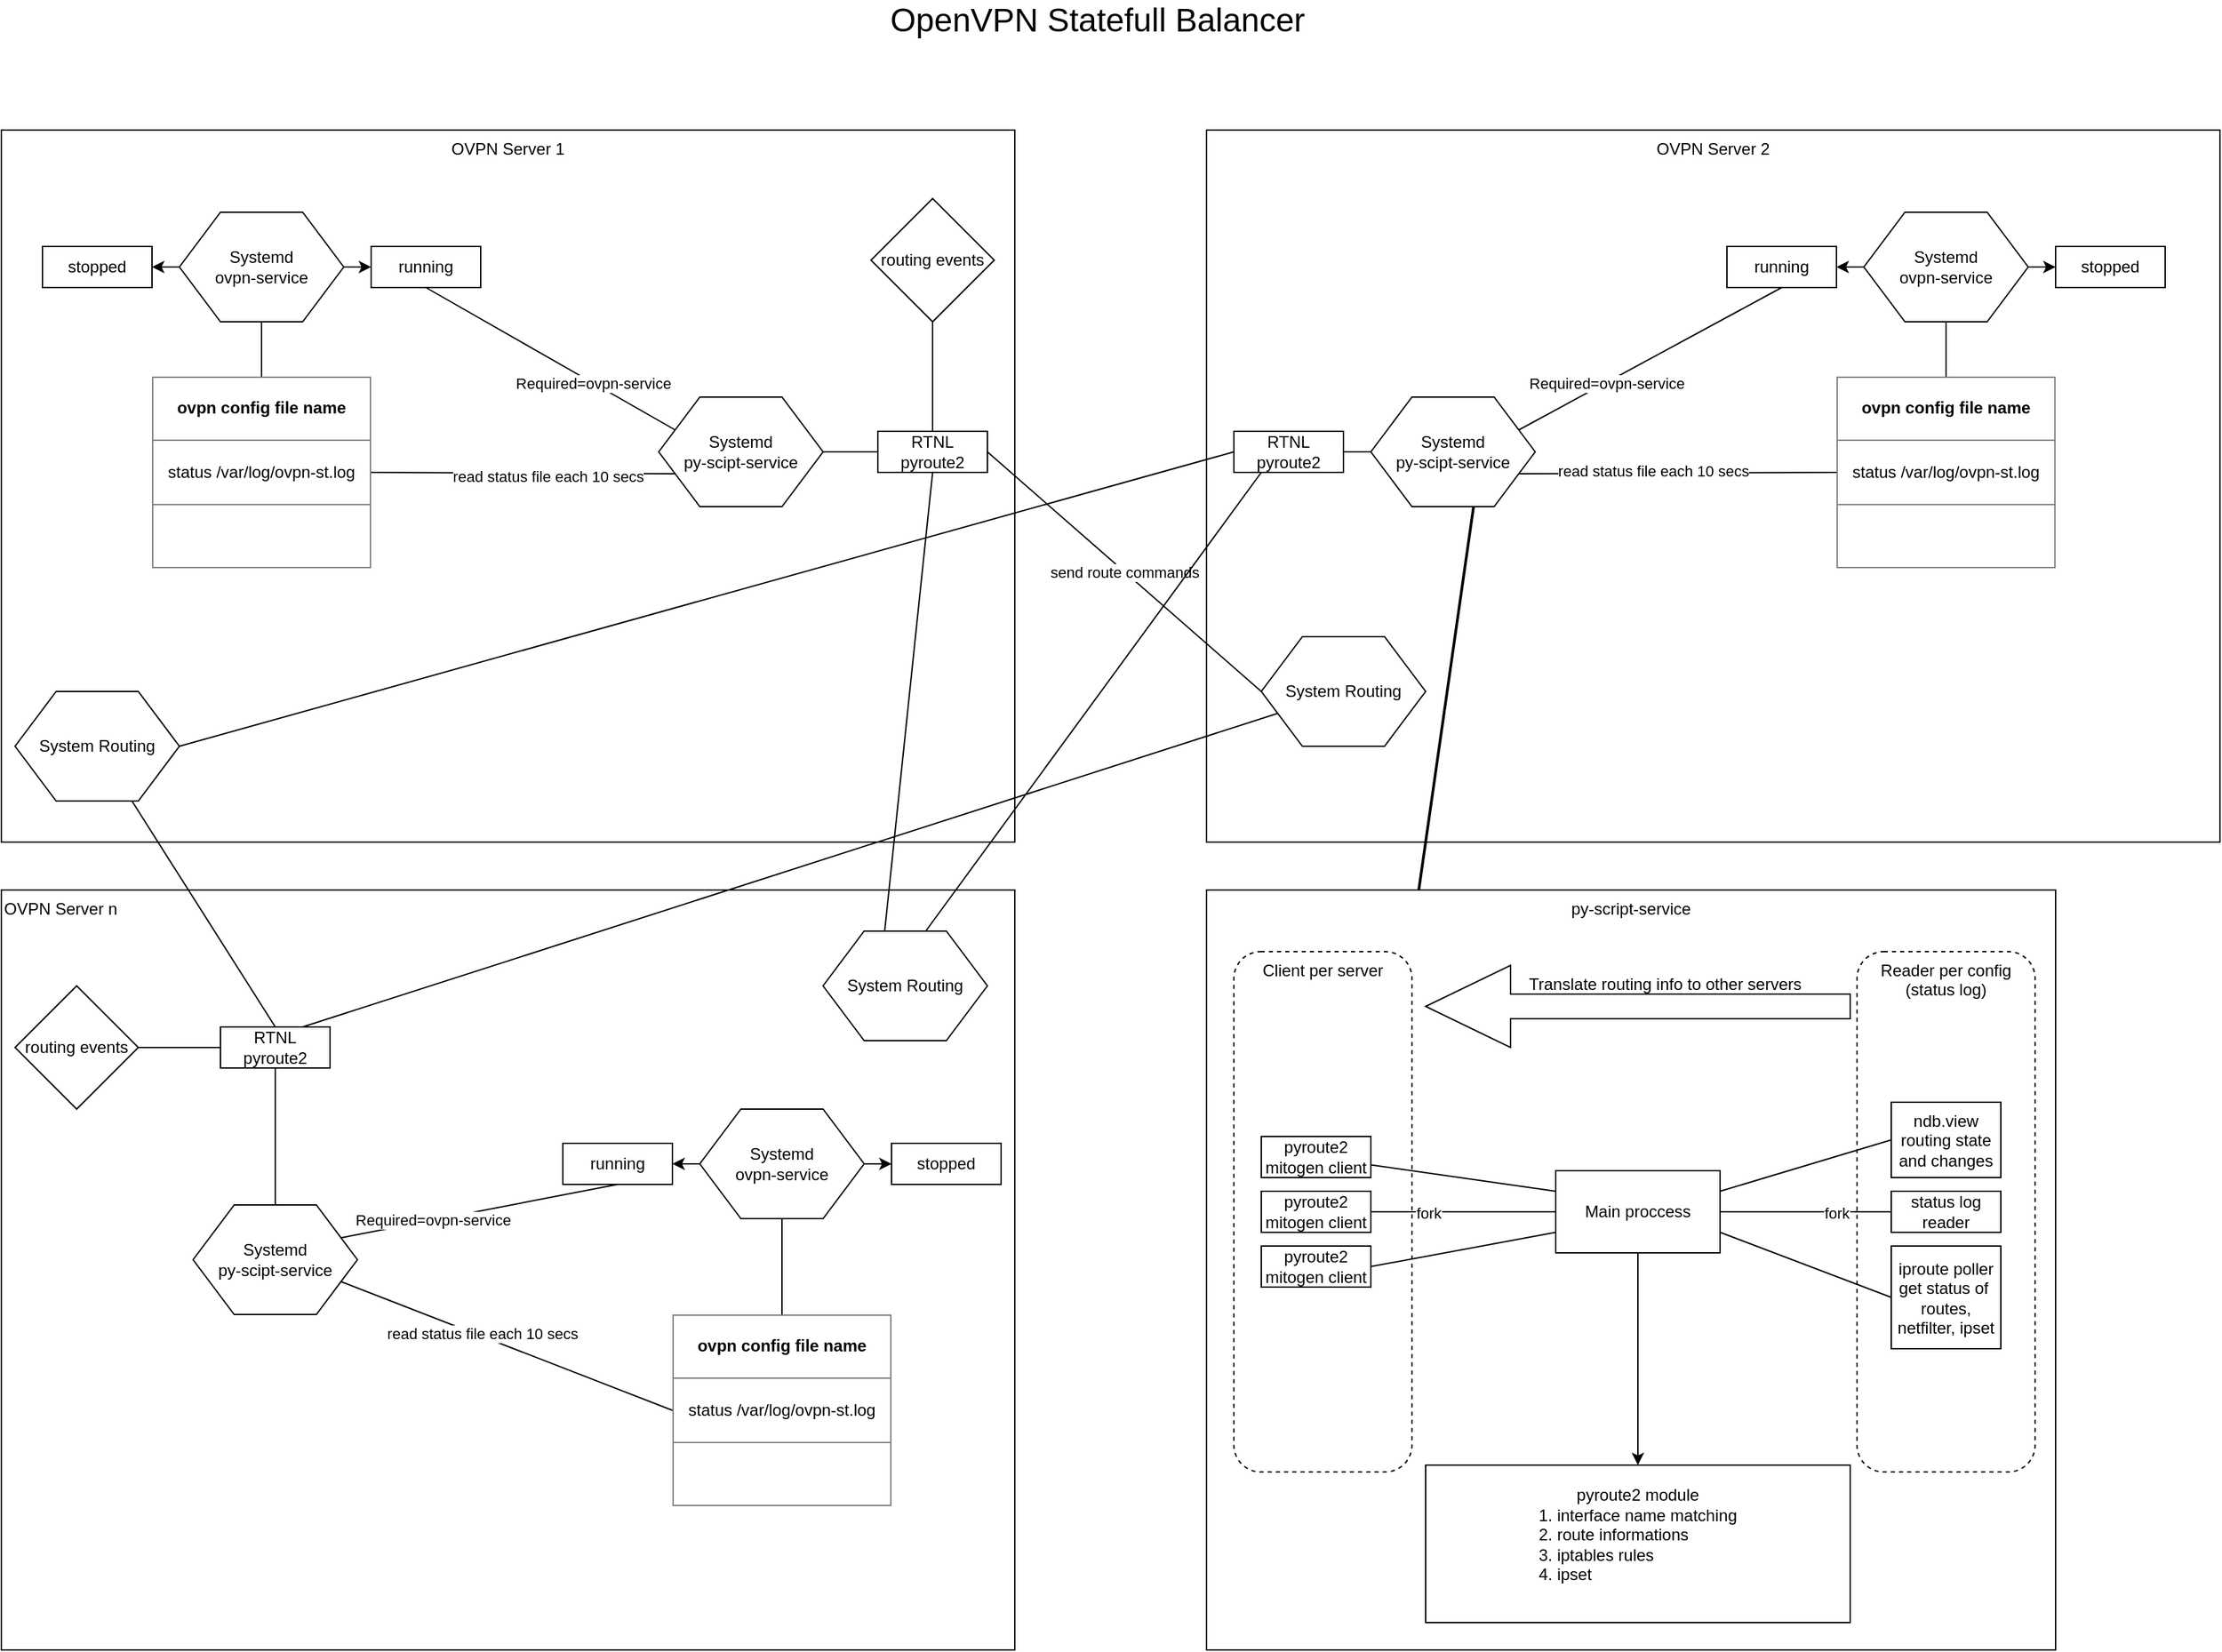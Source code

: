 <mxfile version="20.2.7" type="google"><diagram name="Page-1" id="5f0bae14-7c28-e335-631c-24af17079c00"><mxGraphModel grid="1" page="1" gridSize="10" guides="1" tooltips="1" connect="1" arrows="1" fold="1" pageScale="1" pageWidth="1100" pageHeight="850" background="#ffffff" math="0" shadow="0"><root><mxCell id="0"/><mxCell id="1" parent="0"/><mxCell id="Xx3uu98HEbofn6KQ5Bne-65" value="py-script-service" style="rounded=0;whiteSpace=wrap;html=1;verticalAlign=top;" vertex="1" parent="1"><mxGeometry x="920" y="675" width="620" height="555" as="geometry"/></mxCell><mxCell id="Xx3uu98HEbofn6KQ5Bne-85" value="Reader per config&lt;br&gt;(status log)" style="rounded=1;whiteSpace=wrap;html=1;align=center;dashed=1;verticalAlign=top;" vertex="1" parent="1"><mxGeometry x="1395" y="720" width="130" height="380" as="geometry"/></mxCell><mxCell id="Xx3uu98HEbofn6KQ5Bne-80" value="Client per server" style="rounded=1;whiteSpace=wrap;html=1;align=center;dashed=1;verticalAlign=top;" vertex="1" parent="1"><mxGeometry x="940" y="720" width="130" height="380" as="geometry"/></mxCell><mxCell id="Xx3uu98HEbofn6KQ5Bne-45" value="OVPN Server n" style="rounded=0;whiteSpace=wrap;html=1;verticalAlign=top;align=left;" vertex="1" parent="1"><mxGeometry x="40" y="675" width="740" height="555" as="geometry"/></mxCell><mxCell id="Xx3uu98HEbofn6KQ5Bne-28" value="OVPN Server 2" style="rounded=0;whiteSpace=wrap;html=1;verticalAlign=top;" vertex="1" parent="1"><mxGeometry x="920" y="120" width="740" height="520" as="geometry"/></mxCell><mxCell id="Xx3uu98HEbofn6KQ5Bne-2" value="OVPN Server 1" style="rounded=0;whiteSpace=wrap;html=1;verticalAlign=top;" vertex="1" parent="1"><mxGeometry x="40" y="120" width="740" height="520" as="geometry"/></mxCell><mxCell id="Xx3uu98HEbofn6KQ5Bne-12" style="edgeStyle=orthogonalEdgeStyle;rounded=0;orthogonalLoop=1;jettySize=auto;html=1;exitX=1;exitY=0.5;exitDx=0;exitDy=0;entryX=0;entryY=0.5;entryDx=0;entryDy=0;" edge="1" parent="1" source="Xx3uu98HEbofn6KQ5Bne-7" target="Xx3uu98HEbofn6KQ5Bne-11"><mxGeometry relative="1" as="geometry"/></mxCell><mxCell id="Xx3uu98HEbofn6KQ5Bne-13" style="edgeStyle=orthogonalEdgeStyle;rounded=0;orthogonalLoop=1;jettySize=auto;html=1;exitX=0;exitY=0.5;exitDx=0;exitDy=0;entryX=1;entryY=0.5;entryDx=0;entryDy=0;" edge="1" parent="1" source="Xx3uu98HEbofn6KQ5Bne-7" target="Xx3uu98HEbofn6KQ5Bne-9"><mxGeometry relative="1" as="geometry"/></mxCell><mxCell id="Xx3uu98HEbofn6KQ5Bne-14" style="edgeStyle=none;rounded=0;orthogonalLoop=1;jettySize=auto;html=1;exitX=0.5;exitY=1;exitDx=0;exitDy=0;entryX=0.5;entryY=0;entryDx=0;entryDy=0;endArrow=none;endFill=0;" edge="1" parent="1" source="Xx3uu98HEbofn6KQ5Bne-7" target="Xx3uu98HEbofn6KQ5Bne-8"><mxGeometry relative="1" as="geometry"/></mxCell><mxCell id="Xx3uu98HEbofn6KQ5Bne-16" style="edgeStyle=none;rounded=0;orthogonalLoop=1;jettySize=auto;html=1;exitX=0.5;exitY=1;exitDx=0;exitDy=0;entryX=0;entryY=0.25;entryDx=0;entryDy=0;endArrow=none;endFill=0;" edge="1" parent="1" source="Xx3uu98HEbofn6KQ5Bne-11" target="Xx3uu98HEbofn6KQ5Bne-15"><mxGeometry relative="1" as="geometry"/></mxCell><mxCell id="Xx3uu98HEbofn6KQ5Bne-17" value="Required=ovpn-service" style="edgeLabel;html=1;align=center;verticalAlign=middle;resizable=0;points=[];" vertex="1" connectable="0" parent="Xx3uu98HEbofn6KQ5Bne-16"><mxGeometry x="0.336" relative="1" as="geometry"><mxPoint as="offset"/></mxGeometry></mxCell><mxCell id="Xx3uu98HEbofn6KQ5Bne-7" value="Systemd&lt;br&gt;ovpn-service" style="shape=hexagon;perimeter=hexagonPerimeter2;whiteSpace=wrap;html=1;" vertex="1" parent="1"><mxGeometry x="170" y="180" width="120" height="80" as="geometry"/></mxCell><mxCell id="Xx3uu98HEbofn6KQ5Bne-8" value="&lt;table border=&quot;1&quot; width=&quot;100%&quot; cellpadding=&quot;4&quot; style=&quot;width: 100% ; height: 100% ; border-collapse: collapse&quot;&gt;&lt;tbody&gt;&lt;tr&gt;&lt;th align=&quot;center&quot;&gt;ovpn config file name&lt;/th&gt;&lt;/tr&gt;&lt;tr&gt;&lt;td align=&quot;center&quot;&gt;status /var/log/ovpn-st.log&lt;/td&gt;&lt;/tr&gt;&lt;tr&gt;&lt;td align=&quot;center&quot;&gt;&lt;br&gt;&lt;/td&gt;&lt;/tr&gt;&lt;/tbody&gt;&lt;/table&gt;" style="text;html=1;strokeColor=none;fillColor=none;overflow=fill;" vertex="1" parent="1"><mxGeometry x="150" y="300" width="160" height="140" as="geometry"/></mxCell><mxCell id="Xx3uu98HEbofn6KQ5Bne-9" value="stopped" style="rounded=0;whiteSpace=wrap;html=1;" vertex="1" parent="1"><mxGeometry x="70" y="205" width="80" height="30" as="geometry"/></mxCell><mxCell id="Xx3uu98HEbofn6KQ5Bne-11" value="running" style="rounded=0;whiteSpace=wrap;html=1;" vertex="1" parent="1"><mxGeometry x="310" y="205" width="80" height="30" as="geometry"/></mxCell><mxCell id="Xx3uu98HEbofn6KQ5Bne-18" style="edgeStyle=none;rounded=0;orthogonalLoop=1;jettySize=auto;html=1;exitX=0;exitY=0.75;exitDx=0;exitDy=0;entryX=1;entryY=0.5;entryDx=0;entryDy=0;endArrow=none;endFill=0;" edge="1" parent="1" source="Xx3uu98HEbofn6KQ5Bne-15" target="Xx3uu98HEbofn6KQ5Bne-8"><mxGeometry relative="1" as="geometry"/></mxCell><mxCell id="Xx3uu98HEbofn6KQ5Bne-19" value="read status file each 10 secs" style="edgeLabel;html=1;align=center;verticalAlign=middle;resizable=0;points=[];" vertex="1" connectable="0" parent="Xx3uu98HEbofn6KQ5Bne-18"><mxGeometry x="-0.158" y="2" relative="1" as="geometry"><mxPoint as="offset"/></mxGeometry></mxCell><mxCell id="Xx3uu98HEbofn6KQ5Bne-25" style="edgeStyle=none;rounded=0;orthogonalLoop=1;jettySize=auto;html=1;exitX=1;exitY=0.5;exitDx=0;exitDy=0;entryX=0;entryY=0.5;entryDx=0;entryDy=0;endArrow=none;endFill=0;" edge="1" parent="1" source="Xx3uu98HEbofn6KQ5Bne-15" target="Xx3uu98HEbofn6KQ5Bne-24"><mxGeometry relative="1" as="geometry"/></mxCell><mxCell id="Xx3uu98HEbofn6KQ5Bne-15" value="Systemd&lt;br&gt;py-scipt-service" style="shape=hexagon;perimeter=hexagonPerimeter2;whiteSpace=wrap;html=1;" vertex="1" parent="1"><mxGeometry x="520" y="315" width="120" height="80" as="geometry"/></mxCell><mxCell id="Xx3uu98HEbofn6KQ5Bne-20" value="System Routing" style="shape=hexagon;perimeter=hexagonPerimeter2;whiteSpace=wrap;html=1;" vertex="1" parent="1"><mxGeometry x="960" y="490" width="120" height="80" as="geometry"/></mxCell><mxCell id="Xx3uu98HEbofn6KQ5Bne-26" value="send route commands" style="edgeStyle=none;rounded=0;orthogonalLoop=1;jettySize=auto;html=1;exitX=1;exitY=0.5;exitDx=0;exitDy=0;entryX=0;entryY=0.5;entryDx=0;entryDy=0;endArrow=none;endFill=0;" edge="1" parent="1" source="Xx3uu98HEbofn6KQ5Bne-24" target="Xx3uu98HEbofn6KQ5Bne-20"><mxGeometry relative="1" as="geometry"/></mxCell><mxCell id="Xx3uu98HEbofn6KQ5Bne-64" style="edgeStyle=none;rounded=0;orthogonalLoop=1;jettySize=auto;html=1;exitX=0.5;exitY=1;exitDx=0;exitDy=0;entryX=0.375;entryY=0;entryDx=0;entryDy=0;endArrow=none;endFill=0;" edge="1" parent="1" source="Xx3uu98HEbofn6KQ5Bne-24" target="Xx3uu98HEbofn6KQ5Bne-46"><mxGeometry relative="1" as="geometry"/></mxCell><mxCell id="Xx3uu98HEbofn6KQ5Bne-24" value="RTNL&lt;br&gt;pyroute2" style="rounded=0;whiteSpace=wrap;html=1;" vertex="1" parent="1"><mxGeometry x="680" y="340" width="80" height="30" as="geometry"/></mxCell><mxCell id="Xx3uu98HEbofn6KQ5Bne-27" value="&lt;font style=&quot;font-size: 24px&quot;&gt;OpenVPN Statefull Balancer&lt;/font&gt;" style="text;html=1;align=center;verticalAlign=middle;resizable=0;points=[];autosize=1;" vertex="1" parent="1"><mxGeometry x="680" y="30" width="320" height="20" as="geometry"/></mxCell><mxCell id="Xx3uu98HEbofn6KQ5Bne-29" style="edgeStyle=orthogonalEdgeStyle;rounded=0;orthogonalLoop=1;jettySize=auto;html=1;exitX=1;exitY=0.5;exitDx=0;exitDy=0;entryX=0;entryY=0.5;entryDx=0;entryDy=0;" edge="1" parent="1" source="Xx3uu98HEbofn6KQ5Bne-34" target="Xx3uu98HEbofn6KQ5Bne-37"><mxGeometry relative="1" as="geometry"/></mxCell><mxCell id="Xx3uu98HEbofn6KQ5Bne-30" style="edgeStyle=orthogonalEdgeStyle;rounded=0;orthogonalLoop=1;jettySize=auto;html=1;exitX=0;exitY=0.5;exitDx=0;exitDy=0;entryX=1;entryY=0.5;entryDx=0;entryDy=0;" edge="1" parent="1" source="Xx3uu98HEbofn6KQ5Bne-34" target="Xx3uu98HEbofn6KQ5Bne-36"><mxGeometry relative="1" as="geometry"/></mxCell><mxCell id="Xx3uu98HEbofn6KQ5Bne-31" style="edgeStyle=none;rounded=0;orthogonalLoop=1;jettySize=auto;html=1;exitX=0.5;exitY=1;exitDx=0;exitDy=0;entryX=0.5;entryY=0;entryDx=0;entryDy=0;endArrow=none;endFill=0;" edge="1" parent="1" source="Xx3uu98HEbofn6KQ5Bne-34" target="Xx3uu98HEbofn6KQ5Bne-35"><mxGeometry relative="1" as="geometry"/></mxCell><mxCell id="Xx3uu98HEbofn6KQ5Bne-32" style="edgeStyle=none;rounded=0;orthogonalLoop=1;jettySize=auto;html=1;exitX=0.5;exitY=1;exitDx=0;exitDy=0;entryX=1;entryY=0.25;entryDx=0;entryDy=0;endArrow=none;endFill=0;" edge="1" parent="1" source="Xx3uu98HEbofn6KQ5Bne-36" target="Xx3uu98HEbofn6KQ5Bne-41"><mxGeometry relative="1" as="geometry"/></mxCell><mxCell id="Xx3uu98HEbofn6KQ5Bne-33" value="Required=ovpn-service" style="edgeLabel;html=1;align=center;verticalAlign=middle;resizable=0;points=[];" vertex="1" connectable="0" parent="Xx3uu98HEbofn6KQ5Bne-32"><mxGeometry x="0.336" relative="1" as="geometry"><mxPoint as="offset"/></mxGeometry></mxCell><mxCell id="Xx3uu98HEbofn6KQ5Bne-34" value="Systemd&lt;br&gt;ovpn-service" style="shape=hexagon;perimeter=hexagonPerimeter2;whiteSpace=wrap;html=1;" vertex="1" parent="1"><mxGeometry x="1400" y="180" width="120" height="80" as="geometry"/></mxCell><mxCell id="Xx3uu98HEbofn6KQ5Bne-35" value="&lt;table border=&quot;1&quot; width=&quot;100%&quot; cellpadding=&quot;4&quot; style=&quot;width: 100% ; height: 100% ; border-collapse: collapse&quot;&gt;&lt;tbody&gt;&lt;tr&gt;&lt;th align=&quot;center&quot;&gt;ovpn config file name&lt;/th&gt;&lt;/tr&gt;&lt;tr&gt;&lt;td align=&quot;center&quot;&gt;status /var/log/ovpn-st.log&lt;/td&gt;&lt;/tr&gt;&lt;tr&gt;&lt;td align=&quot;center&quot;&gt;&lt;br&gt;&lt;/td&gt;&lt;/tr&gt;&lt;/tbody&gt;&lt;/table&gt;" style="text;html=1;strokeColor=none;fillColor=none;overflow=fill;" vertex="1" parent="1"><mxGeometry x="1380" y="300" width="160" height="140" as="geometry"/></mxCell><mxCell id="Xx3uu98HEbofn6KQ5Bne-36" value="running" style="rounded=0;whiteSpace=wrap;html=1;" vertex="1" parent="1"><mxGeometry x="1300" y="205" width="80" height="30" as="geometry"/></mxCell><mxCell id="Xx3uu98HEbofn6KQ5Bne-37" value="stopped" style="rounded=0;whiteSpace=wrap;html=1;" vertex="1" parent="1"><mxGeometry x="1540" y="205" width="80" height="30" as="geometry"/></mxCell><mxCell id="Xx3uu98HEbofn6KQ5Bne-38" style="edgeStyle=none;rounded=0;orthogonalLoop=1;jettySize=auto;html=1;exitX=1;exitY=0.75;exitDx=0;exitDy=0;entryX=0;entryY=0.5;entryDx=0;entryDy=0;endArrow=none;endFill=0;" edge="1" parent="1" source="Xx3uu98HEbofn6KQ5Bne-41" target="Xx3uu98HEbofn6KQ5Bne-35"><mxGeometry relative="1" as="geometry"/></mxCell><mxCell id="Xx3uu98HEbofn6KQ5Bne-39" value="read status file each 10 secs" style="edgeLabel;html=1;align=center;verticalAlign=middle;resizable=0;points=[];" vertex="1" connectable="0" parent="Xx3uu98HEbofn6KQ5Bne-38"><mxGeometry x="-0.158" y="2" relative="1" as="geometry"><mxPoint as="offset"/></mxGeometry></mxCell><mxCell id="Xx3uu98HEbofn6KQ5Bne-40" style="edgeStyle=none;rounded=0;orthogonalLoop=1;jettySize=auto;html=1;exitX=0;exitY=0.5;exitDx=0;exitDy=0;entryX=1;entryY=0.5;entryDx=0;entryDy=0;endArrow=none;endFill=0;" edge="1" parent="1" source="Xx3uu98HEbofn6KQ5Bne-41" target="Xx3uu98HEbofn6KQ5Bne-42"><mxGeometry relative="1" as="geometry"/></mxCell><mxCell id="ClfEYIe1Iu_vM6g8SW_P-8" style="edgeStyle=none;rounded=0;orthogonalLoop=1;jettySize=auto;html=1;exitX=0.625;exitY=1;exitDx=0;exitDy=0;entryX=0.25;entryY=0;entryDx=0;entryDy=0;endArrow=none;endFill=0;strokeColor=#000000;strokeWidth=2;" edge="1" parent="1" source="Xx3uu98HEbofn6KQ5Bne-41" target="Xx3uu98HEbofn6KQ5Bne-65"><mxGeometry relative="1" as="geometry"/></mxCell><mxCell id="Xx3uu98HEbofn6KQ5Bne-41" value="Systemd&lt;br&gt;py-scipt-service" style="shape=hexagon;perimeter=hexagonPerimeter2;whiteSpace=wrap;html=1;" vertex="1" parent="1"><mxGeometry x="1040" y="315" width="120" height="80" as="geometry"/></mxCell><mxCell id="Xx3uu98HEbofn6KQ5Bne-44" style="edgeStyle=none;rounded=0;orthogonalLoop=1;jettySize=auto;html=1;exitX=0;exitY=0.5;exitDx=0;exitDy=0;entryX=1;entryY=0.5;entryDx=0;entryDy=0;endArrow=none;endFill=0;" edge="1" parent="1" source="Xx3uu98HEbofn6KQ5Bne-42" target="Xx3uu98HEbofn6KQ5Bne-43"><mxGeometry relative="1" as="geometry"/></mxCell><mxCell id="Xx3uu98HEbofn6KQ5Bne-63" style="edgeStyle=none;rounded=0;orthogonalLoop=1;jettySize=auto;html=1;exitX=0.25;exitY=1;exitDx=0;exitDy=0;entryX=0.625;entryY=0;entryDx=0;entryDy=0;endArrow=none;endFill=0;" edge="1" parent="1" source="Xx3uu98HEbofn6KQ5Bne-42" target="Xx3uu98HEbofn6KQ5Bne-46"><mxGeometry relative="1" as="geometry"/></mxCell><mxCell id="Xx3uu98HEbofn6KQ5Bne-42" value="RTNL&lt;br&gt;pyroute2" style="rounded=0;whiteSpace=wrap;html=1;" vertex="1" parent="1"><mxGeometry x="940" y="340" width="80" height="30" as="geometry"/></mxCell><mxCell id="Xx3uu98HEbofn6KQ5Bne-43" value="System Routing" style="shape=hexagon;perimeter=hexagonPerimeter2;whiteSpace=wrap;html=1;" vertex="1" parent="1"><mxGeometry x="50" y="530" width="120" height="80" as="geometry"/></mxCell><mxCell id="Xx3uu98HEbofn6KQ5Bne-46" value="System Routing" style="shape=hexagon;perimeter=hexagonPerimeter2;whiteSpace=wrap;html=1;" vertex="1" parent="1"><mxGeometry x="640" y="705" width="120" height="80" as="geometry"/></mxCell><mxCell id="Xx3uu98HEbofn6KQ5Bne-47" style="edgeStyle=orthogonalEdgeStyle;rounded=0;orthogonalLoop=1;jettySize=auto;html=1;exitX=1;exitY=0.5;exitDx=0;exitDy=0;entryX=0;entryY=0.5;entryDx=0;entryDy=0;" edge="1" parent="1" source="Xx3uu98HEbofn6KQ5Bne-52" target="Xx3uu98HEbofn6KQ5Bne-55"><mxGeometry relative="1" as="geometry"/></mxCell><mxCell id="Xx3uu98HEbofn6KQ5Bne-48" style="edgeStyle=orthogonalEdgeStyle;rounded=0;orthogonalLoop=1;jettySize=auto;html=1;exitX=0;exitY=0.5;exitDx=0;exitDy=0;entryX=1;entryY=0.5;entryDx=0;entryDy=0;" edge="1" parent="1" source="Xx3uu98HEbofn6KQ5Bne-52" target="Xx3uu98HEbofn6KQ5Bne-54"><mxGeometry relative="1" as="geometry"/></mxCell><mxCell id="Xx3uu98HEbofn6KQ5Bne-49" style="edgeStyle=none;rounded=0;orthogonalLoop=1;jettySize=auto;html=1;exitX=0.5;exitY=1;exitDx=0;exitDy=0;entryX=0.5;entryY=0;entryDx=0;entryDy=0;endArrow=none;endFill=0;" edge="1" parent="1" source="Xx3uu98HEbofn6KQ5Bne-52" target="Xx3uu98HEbofn6KQ5Bne-53"><mxGeometry relative="1" as="geometry"/></mxCell><mxCell id="Xx3uu98HEbofn6KQ5Bne-50" style="edgeStyle=none;rounded=0;orthogonalLoop=1;jettySize=auto;html=1;exitX=0.5;exitY=1;exitDx=0;exitDy=0;entryX=1;entryY=0.25;entryDx=0;entryDy=0;endArrow=none;endFill=0;" edge="1" parent="1" source="Xx3uu98HEbofn6KQ5Bne-54" target="Xx3uu98HEbofn6KQ5Bne-59"><mxGeometry relative="1" as="geometry"/></mxCell><mxCell id="Xx3uu98HEbofn6KQ5Bne-51" value="Required=ovpn-service" style="edgeLabel;html=1;align=center;verticalAlign=middle;resizable=0;points=[];" vertex="1" connectable="0" parent="Xx3uu98HEbofn6KQ5Bne-50"><mxGeometry x="0.336" relative="1" as="geometry"><mxPoint as="offset"/></mxGeometry></mxCell><mxCell id="Xx3uu98HEbofn6KQ5Bne-52" value="Systemd&lt;br&gt;ovpn-service" style="shape=hexagon;perimeter=hexagonPerimeter2;whiteSpace=wrap;html=1;" vertex="1" parent="1"><mxGeometry x="550" y="835" width="120" height="80" as="geometry"/></mxCell><mxCell id="Xx3uu98HEbofn6KQ5Bne-53" value="&lt;table border=&quot;1&quot; width=&quot;100%&quot; cellpadding=&quot;4&quot; style=&quot;width: 100% ; height: 100% ; border-collapse: collapse&quot;&gt;&lt;tbody&gt;&lt;tr&gt;&lt;th align=&quot;center&quot;&gt;ovpn config file name&lt;/th&gt;&lt;/tr&gt;&lt;tr&gt;&lt;td align=&quot;center&quot;&gt;status /var/log/ovpn-st.log&lt;/td&gt;&lt;/tr&gt;&lt;tr&gt;&lt;td align=&quot;center&quot;&gt;&lt;br&gt;&lt;/td&gt;&lt;/tr&gt;&lt;/tbody&gt;&lt;/table&gt;" style="text;html=1;strokeColor=none;fillColor=none;overflow=fill;" vertex="1" parent="1"><mxGeometry x="530" y="985" width="160" height="140" as="geometry"/></mxCell><mxCell id="Xx3uu98HEbofn6KQ5Bne-54" value="running" style="rounded=0;whiteSpace=wrap;html=1;" vertex="1" parent="1"><mxGeometry x="450" y="860" width="80" height="30" as="geometry"/></mxCell><mxCell id="Xx3uu98HEbofn6KQ5Bne-55" value="stopped" style="rounded=0;whiteSpace=wrap;html=1;" vertex="1" parent="1"><mxGeometry x="690" y="860" width="80" height="30" as="geometry"/></mxCell><mxCell id="Xx3uu98HEbofn6KQ5Bne-56" style="edgeStyle=none;rounded=0;orthogonalLoop=1;jettySize=auto;html=1;exitX=1;exitY=0.75;exitDx=0;exitDy=0;entryX=0;entryY=0.5;entryDx=0;entryDy=0;endArrow=none;endFill=0;" edge="1" parent="1" source="Xx3uu98HEbofn6KQ5Bne-59" target="Xx3uu98HEbofn6KQ5Bne-53"><mxGeometry relative="1" as="geometry"/></mxCell><mxCell id="Xx3uu98HEbofn6KQ5Bne-57" value="read status file each 10 secs" style="edgeLabel;html=1;align=center;verticalAlign=middle;resizable=0;points=[];" vertex="1" connectable="0" parent="Xx3uu98HEbofn6KQ5Bne-56"><mxGeometry x="-0.158" y="2" relative="1" as="geometry"><mxPoint as="offset"/></mxGeometry></mxCell><mxCell id="Xx3uu98HEbofn6KQ5Bne-58" style="edgeStyle=none;rounded=0;orthogonalLoop=1;jettySize=auto;html=1;exitX=0.5;exitY=0;exitDx=0;exitDy=0;entryX=0.5;entryY=1;entryDx=0;entryDy=0;endArrow=none;endFill=0;" edge="1" parent="1" source="Xx3uu98HEbofn6KQ5Bne-59" target="Xx3uu98HEbofn6KQ5Bne-60"><mxGeometry relative="1" as="geometry"/></mxCell><mxCell id="Xx3uu98HEbofn6KQ5Bne-59" value="Systemd&lt;br&gt;py-scipt-service" style="shape=hexagon;perimeter=hexagonPerimeter2;whiteSpace=wrap;html=1;" vertex="1" parent="1"><mxGeometry x="180" y="905" width="120" height="80" as="geometry"/></mxCell><mxCell id="Xx3uu98HEbofn6KQ5Bne-61" style="edgeStyle=none;rounded=0;orthogonalLoop=1;jettySize=auto;html=1;exitX=0.5;exitY=0;exitDx=0;exitDy=0;endArrow=none;endFill=0;" edge="1" parent="1" source="Xx3uu98HEbofn6KQ5Bne-60" target="Xx3uu98HEbofn6KQ5Bne-43"><mxGeometry relative="1" as="geometry"/></mxCell><mxCell id="Xx3uu98HEbofn6KQ5Bne-62" style="edgeStyle=none;rounded=0;orthogonalLoop=1;jettySize=auto;html=1;exitX=0.75;exitY=0;exitDx=0;exitDy=0;entryX=0;entryY=0.75;entryDx=0;entryDy=0;endArrow=none;endFill=0;" edge="1" parent="1" source="Xx3uu98HEbofn6KQ5Bne-60" target="Xx3uu98HEbofn6KQ5Bne-20"><mxGeometry relative="1" as="geometry"/></mxCell><mxCell id="Xx3uu98HEbofn6KQ5Bne-60" value="RTNL&lt;br&gt;pyroute2" style="rounded=0;whiteSpace=wrap;html=1;" vertex="1" parent="1"><mxGeometry x="200" y="775" width="80" height="30" as="geometry"/></mxCell><mxCell id="Xx3uu98HEbofn6KQ5Bne-66" value="pyroute2&lt;br&gt;mitogen client" style="rounded=0;whiteSpace=wrap;html=1;" vertex="1" parent="1"><mxGeometry x="960" y="855" width="80" height="30" as="geometry"/></mxCell><mxCell id="Xx3uu98HEbofn6KQ5Bne-67" value="pyroute2&lt;br&gt;mitogen client" style="rounded=0;whiteSpace=wrap;html=1;" vertex="1" parent="1"><mxGeometry x="960" y="895" width="80" height="30" as="geometry"/></mxCell><mxCell id="Xx3uu98HEbofn6KQ5Bne-68" value="pyroute2&lt;br&gt;mitogen client" style="rounded=0;whiteSpace=wrap;html=1;" vertex="1" parent="1"><mxGeometry x="960" y="935" width="80" height="30" as="geometry"/></mxCell><mxCell id="Xx3uu98HEbofn6KQ5Bne-70" style="edgeStyle=none;rounded=0;orthogonalLoop=1;jettySize=auto;html=1;exitX=0;exitY=0.25;exitDx=0;exitDy=0;endArrow=none;endFill=0;" edge="1" parent="1" source="Xx3uu98HEbofn6KQ5Bne-69" target="Xx3uu98HEbofn6KQ5Bne-66"><mxGeometry relative="1" as="geometry"/></mxCell><mxCell id="Xx3uu98HEbofn6KQ5Bne-71" style="edgeStyle=none;rounded=0;orthogonalLoop=1;jettySize=auto;html=1;exitX=0;exitY=0.5;exitDx=0;exitDy=0;entryX=1;entryY=0.5;entryDx=0;entryDy=0;endArrow=none;endFill=0;" edge="1" parent="1" source="Xx3uu98HEbofn6KQ5Bne-69" target="Xx3uu98HEbofn6KQ5Bne-67"><mxGeometry relative="1" as="geometry"/></mxCell><mxCell id="Xx3uu98HEbofn6KQ5Bne-74" value="fork" style="edgeLabel;html=1;align=center;verticalAlign=middle;resizable=0;points=[];" vertex="1" connectable="0" parent="Xx3uu98HEbofn6KQ5Bne-71"><mxGeometry x="0.381" y="1" relative="1" as="geometry"><mxPoint as="offset"/></mxGeometry></mxCell><mxCell id="Xx3uu98HEbofn6KQ5Bne-72" style="edgeStyle=none;rounded=0;orthogonalLoop=1;jettySize=auto;html=1;exitX=0;exitY=0.75;exitDx=0;exitDy=0;entryX=1;entryY=0.5;entryDx=0;entryDy=0;endArrow=none;endFill=0;" edge="1" parent="1" source="Xx3uu98HEbofn6KQ5Bne-69" target="Xx3uu98HEbofn6KQ5Bne-68"><mxGeometry relative="1" as="geometry"/></mxCell><mxCell id="Xx3uu98HEbofn6KQ5Bne-78" style="edgeStyle=none;rounded=0;orthogonalLoop=1;jettySize=auto;html=1;exitX=1;exitY=0.5;exitDx=0;exitDy=0;entryX=0;entryY=0.5;entryDx=0;entryDy=0;endArrow=none;endFill=0;" edge="1" parent="1" source="Xx3uu98HEbofn6KQ5Bne-69" target="Xx3uu98HEbofn6KQ5Bne-77"><mxGeometry relative="1" as="geometry"/></mxCell><mxCell id="Xx3uu98HEbofn6KQ5Bne-79" value="fork" style="edgeLabel;html=1;align=center;verticalAlign=middle;resizable=0;points=[];" vertex="1" connectable="0" parent="Xx3uu98HEbofn6KQ5Bne-78"><mxGeometry x="0.357" y="-1" relative="1" as="geometry"><mxPoint as="offset"/></mxGeometry></mxCell><mxCell id="Xx3uu98HEbofn6KQ5Bne-83" style="edgeStyle=none;rounded=0;orthogonalLoop=1;jettySize=auto;html=1;exitX=1;exitY=0.25;exitDx=0;exitDy=0;entryX=0;entryY=0.5;entryDx=0;entryDy=0;endArrow=none;endFill=0;" edge="1" parent="1" source="Xx3uu98HEbofn6KQ5Bne-69" target="Xx3uu98HEbofn6KQ5Bne-82"><mxGeometry relative="1" as="geometry"/></mxCell><mxCell id="Xx3uu98HEbofn6KQ5Bne-84" style="edgeStyle=none;rounded=0;orthogonalLoop=1;jettySize=auto;html=1;exitX=1;exitY=0.75;exitDx=0;exitDy=0;entryX=0;entryY=0.5;entryDx=0;entryDy=0;endArrow=none;endFill=0;" edge="1" parent="1" source="Xx3uu98HEbofn6KQ5Bne-69" target="Xx3uu98HEbofn6KQ5Bne-81"><mxGeometry relative="1" as="geometry"/></mxCell><mxCell id="oSm26YIjY87qbNaOkLDY-2" style="rounded=0;orthogonalLoop=1;jettySize=auto;html=1;exitX=0.5;exitY=1;exitDx=0;exitDy=0;entryX=0.5;entryY=0;entryDx=0;entryDy=0;" edge="1" parent="1" source="Xx3uu98HEbofn6KQ5Bne-69" target="oSm26YIjY87qbNaOkLDY-1"><mxGeometry relative="1" as="geometry"/></mxCell><mxCell id="Xx3uu98HEbofn6KQ5Bne-69" value="Main proccess" style="rounded=0;whiteSpace=wrap;html=1;align=center;" vertex="1" parent="1"><mxGeometry x="1175" y="880" width="120" height="60" as="geometry"/></mxCell><mxCell id="Xx3uu98HEbofn6KQ5Bne-77" value="status log&lt;br&gt;reader" style="rounded=0;whiteSpace=wrap;html=1;" vertex="1" parent="1"><mxGeometry x="1420" y="895" width="80" height="30" as="geometry"/></mxCell><mxCell id="Xx3uu98HEbofn6KQ5Bne-81" value="iproute poller&lt;br&gt;get status of&amp;nbsp;&lt;br&gt;routes, netfilter, ipset" style="rounded=0;whiteSpace=wrap;html=1;" vertex="1" parent="1"><mxGeometry x="1420" y="935" width="80" height="75" as="geometry"/></mxCell><mxCell id="Xx3uu98HEbofn6KQ5Bne-82" value="ndb.view&lt;br&gt;routing state&lt;br&gt;and changes" style="rounded=0;whiteSpace=wrap;html=1;" vertex="1" parent="1"><mxGeometry x="1420" y="830" width="80" height="55" as="geometry"/></mxCell><mxCell id="Xx3uu98HEbofn6KQ5Bne-87" value="&lt;blockquote style=&quot;margin: 0 0 0 40px ; border: none ; padding: 0px&quot;&gt;Translate routing info to other servers&lt;/blockquote&gt;" style="shape=singleArrow;direction=west;whiteSpace=wrap;html=1;align=center;verticalAlign=top;" vertex="1" parent="1"><mxGeometry x="1080" y="730" width="310" height="60" as="geometry"/></mxCell><mxCell id="oSm26YIjY87qbNaOkLDY-1" value="pyroute2 module&lt;br&gt;1. interface name matching&lt;br&gt;&lt;div style=&quot;text-align: left&quot;&gt;&lt;span&gt;2. route informations&lt;/span&gt;&lt;/div&gt;&lt;div style=&quot;text-align: left&quot;&gt;&lt;span&gt;3. iptables rules&lt;br&gt;4. ipset&lt;/span&gt;&lt;/div&gt;&lt;div style=&quot;text-align: left&quot;&gt;&lt;span&gt;&lt;br&gt;&lt;/span&gt;&lt;/div&gt;" style="rounded=0;whiteSpace=wrap;html=1;" vertex="1" parent="1"><mxGeometry x="1080" y="1095" width="310" height="115" as="geometry"/></mxCell><mxCell id="ClfEYIe1Iu_vM6g8SW_P-5" style="rounded=0;orthogonalLoop=1;jettySize=auto;html=1;exitX=0.5;exitY=1;exitDx=0;exitDy=0;entryX=0.5;entryY=0;entryDx=0;entryDy=0;endArrow=none;endFill=0;" edge="1" parent="1" source="ClfEYIe1Iu_vM6g8SW_P-4" target="Xx3uu98HEbofn6KQ5Bne-24"><mxGeometry relative="1" as="geometry"/></mxCell><mxCell id="ClfEYIe1Iu_vM6g8SW_P-4" value="&lt;span&gt;routing events&lt;/span&gt;" style="rhombus;whiteSpace=wrap;html=1;" vertex="1" parent="1"><mxGeometry x="675" y="170" width="90" height="90" as="geometry"/></mxCell><mxCell id="ClfEYIe1Iu_vM6g8SW_P-7" style="edgeStyle=none;rounded=0;orthogonalLoop=1;jettySize=auto;html=1;entryX=0;entryY=0.5;entryDx=0;entryDy=0;endArrow=none;endFill=0;" edge="1" parent="1" source="ClfEYIe1Iu_vM6g8SW_P-6" target="Xx3uu98HEbofn6KQ5Bne-60"><mxGeometry relative="1" as="geometry"/></mxCell><mxCell id="ClfEYIe1Iu_vM6g8SW_P-6" value="&lt;span&gt;routing events&lt;/span&gt;" style="rhombus;whiteSpace=wrap;html=1;" vertex="1" parent="1"><mxGeometry x="50" y="745" width="90" height="90" as="geometry"/></mxCell></root></mxGraphModel></diagram></mxfile>